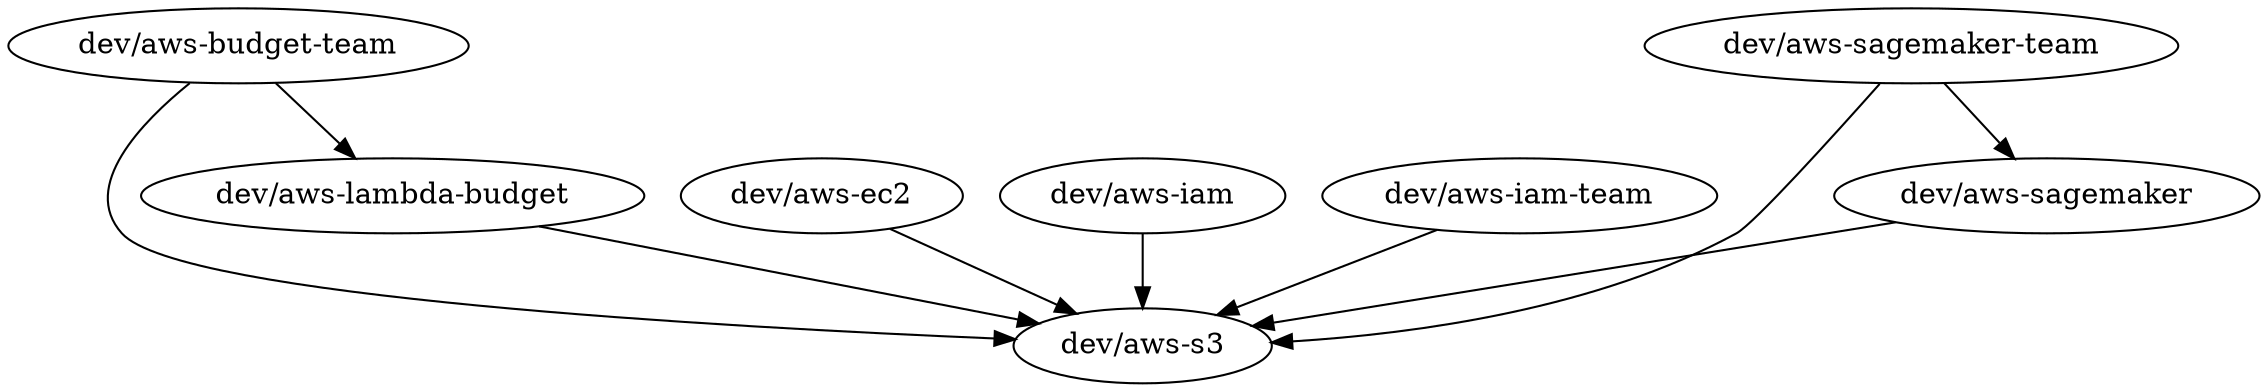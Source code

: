 digraph {
	"dev/aws-budget-team" ;
	"dev/aws-budget-team" -> "dev/aws-s3";
	"dev/aws-budget-team" -> "dev/aws-lambda-budget";
	"dev/aws-ec2" ;
	"dev/aws-ec2" -> "dev/aws-s3";
	"dev/aws-iam" ;
	"dev/aws-iam" -> "dev/aws-s3";
	"dev/aws-iam-team" ;
	"dev/aws-iam-team" -> "dev/aws-s3";
	"dev/aws-lambda-budget" ;
	"dev/aws-lambda-budget" -> "dev/aws-s3";
	"dev/aws-s3" ;
	"dev/aws-sagemaker" ;
	"dev/aws-sagemaker" -> "dev/aws-s3";
	"dev/aws-sagemaker-team" ;
	"dev/aws-sagemaker-team" -> "dev/aws-s3";
	"dev/aws-sagemaker-team" -> "dev/aws-sagemaker";
}
